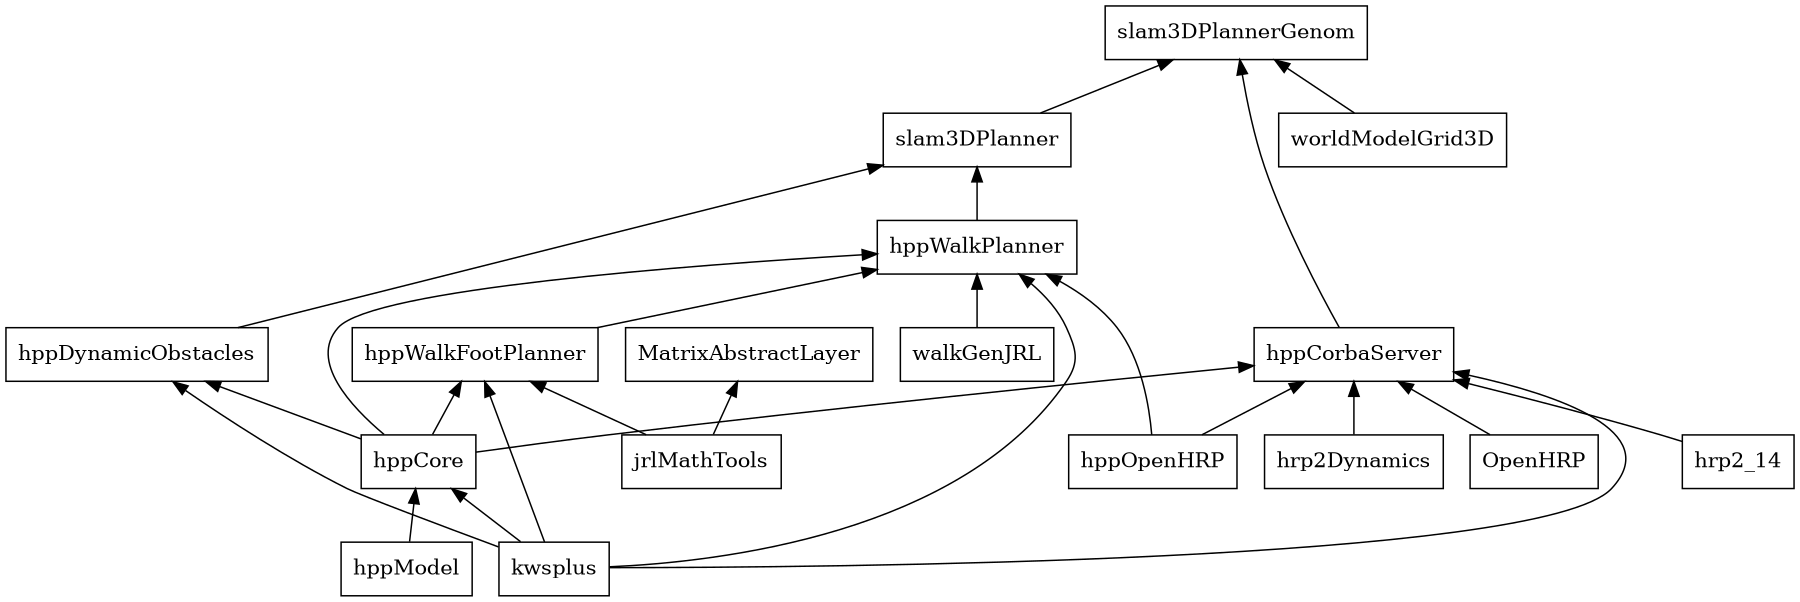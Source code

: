 digraph CD  {
        size = "12,15"
        rankdir = BT
        compound=true
        
        slam3DPlannerGenom [shape = box]
        slam3DPlanner [shape = box]
        hppCorbaServer [shape = box]
        worldModelGrid3D [shape = box]

        hppCorbaServer -> slam3DPlannerGenom
        slam3DPlanner -> slam3DPlannerGenom
        worldModelGrid3D -> slam3DPlannerGenom

        hrp2_14 [shape = box]
        hrp2Dynamics [shape = box]
        kwsplus [shape = box]
        hppModel [shape=box]
        hppCore [shape = box]
        hppOpenHRP [shape = box]
        OpenHRP [shape = box]

	jrlMathTools [shape = box]
	MatrixAbstractLayer [shape = box]

        hrp2_14 -> hppCorbaServer
        hrp2Dynamics -> hppCorbaServer
        kwsplus -> hppCorbaServer
        hppCore -> hppCorbaServer
        hppOpenHRP -> hppCorbaServer
        OpenHRP -> hppCorbaServer

        hppDynamicObstacles [shape = box]
        hppWalkPlanner [shape = box]

        hppDynamicObstacles -> slam3DPlanner
        hppWalkPlanner -> slam3DPlanner

        kwsplus -> hppDynamicObstacles
        hppCore -> hppDynamicObstacles

        hppWalkFootPlanner [shape = box]
        walkGenJRL [shape = box]

        kwsplus -> hppWalkPlanner
        hppCore -> hppWalkPlanner
        hppWalkFootPlanner -> hppWalkPlanner
        walkGenJRL -> hppWalkPlanner
        hppOpenHRP -> hppWalkPlanner

        kwsplus -> hppCore
        hppModel -> hppCore

        hppCore -> hppWalkFootPlanner
        kwsplus -> hppWalkFootPlanner

	jrlMathTools -> MatrixAbstractLayer
	jrlMathTools -> hppWalkFootPlanner

}
